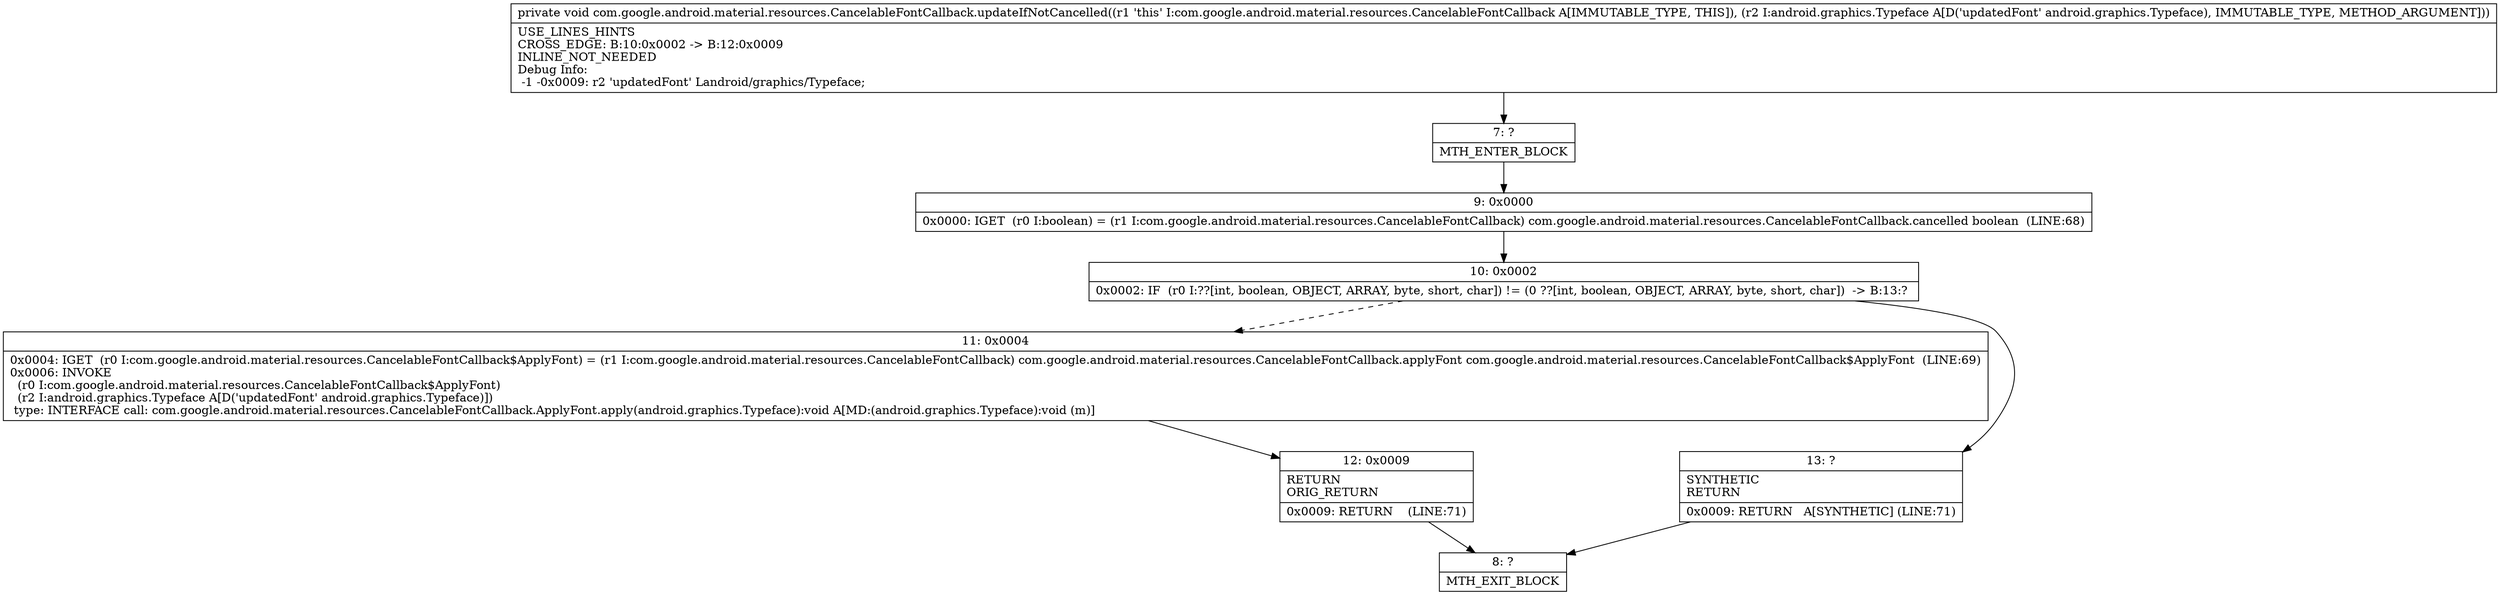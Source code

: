digraph "CFG forcom.google.android.material.resources.CancelableFontCallback.updateIfNotCancelled(Landroid\/graphics\/Typeface;)V" {
Node_7 [shape=record,label="{7\:\ ?|MTH_ENTER_BLOCK\l}"];
Node_9 [shape=record,label="{9\:\ 0x0000|0x0000: IGET  (r0 I:boolean) = (r1 I:com.google.android.material.resources.CancelableFontCallback) com.google.android.material.resources.CancelableFontCallback.cancelled boolean  (LINE:68)\l}"];
Node_10 [shape=record,label="{10\:\ 0x0002|0x0002: IF  (r0 I:??[int, boolean, OBJECT, ARRAY, byte, short, char]) != (0 ??[int, boolean, OBJECT, ARRAY, byte, short, char])  \-\> B:13:? \l}"];
Node_11 [shape=record,label="{11\:\ 0x0004|0x0004: IGET  (r0 I:com.google.android.material.resources.CancelableFontCallback$ApplyFont) = (r1 I:com.google.android.material.resources.CancelableFontCallback) com.google.android.material.resources.CancelableFontCallback.applyFont com.google.android.material.resources.CancelableFontCallback$ApplyFont  (LINE:69)\l0x0006: INVOKE  \l  (r0 I:com.google.android.material.resources.CancelableFontCallback$ApplyFont)\l  (r2 I:android.graphics.Typeface A[D('updatedFont' android.graphics.Typeface)])\l type: INTERFACE call: com.google.android.material.resources.CancelableFontCallback.ApplyFont.apply(android.graphics.Typeface):void A[MD:(android.graphics.Typeface):void (m)]\l}"];
Node_12 [shape=record,label="{12\:\ 0x0009|RETURN\lORIG_RETURN\l|0x0009: RETURN    (LINE:71)\l}"];
Node_8 [shape=record,label="{8\:\ ?|MTH_EXIT_BLOCK\l}"];
Node_13 [shape=record,label="{13\:\ ?|SYNTHETIC\lRETURN\l|0x0009: RETURN   A[SYNTHETIC] (LINE:71)\l}"];
MethodNode[shape=record,label="{private void com.google.android.material.resources.CancelableFontCallback.updateIfNotCancelled((r1 'this' I:com.google.android.material.resources.CancelableFontCallback A[IMMUTABLE_TYPE, THIS]), (r2 I:android.graphics.Typeface A[D('updatedFont' android.graphics.Typeface), IMMUTABLE_TYPE, METHOD_ARGUMENT]))  | USE_LINES_HINTS\lCROSS_EDGE: B:10:0x0002 \-\> B:12:0x0009\lINLINE_NOT_NEEDED\lDebug Info:\l  \-1 \-0x0009: r2 'updatedFont' Landroid\/graphics\/Typeface;\l}"];
MethodNode -> Node_7;Node_7 -> Node_9;
Node_9 -> Node_10;
Node_10 -> Node_11[style=dashed];
Node_10 -> Node_13;
Node_11 -> Node_12;
Node_12 -> Node_8;
Node_13 -> Node_8;
}

